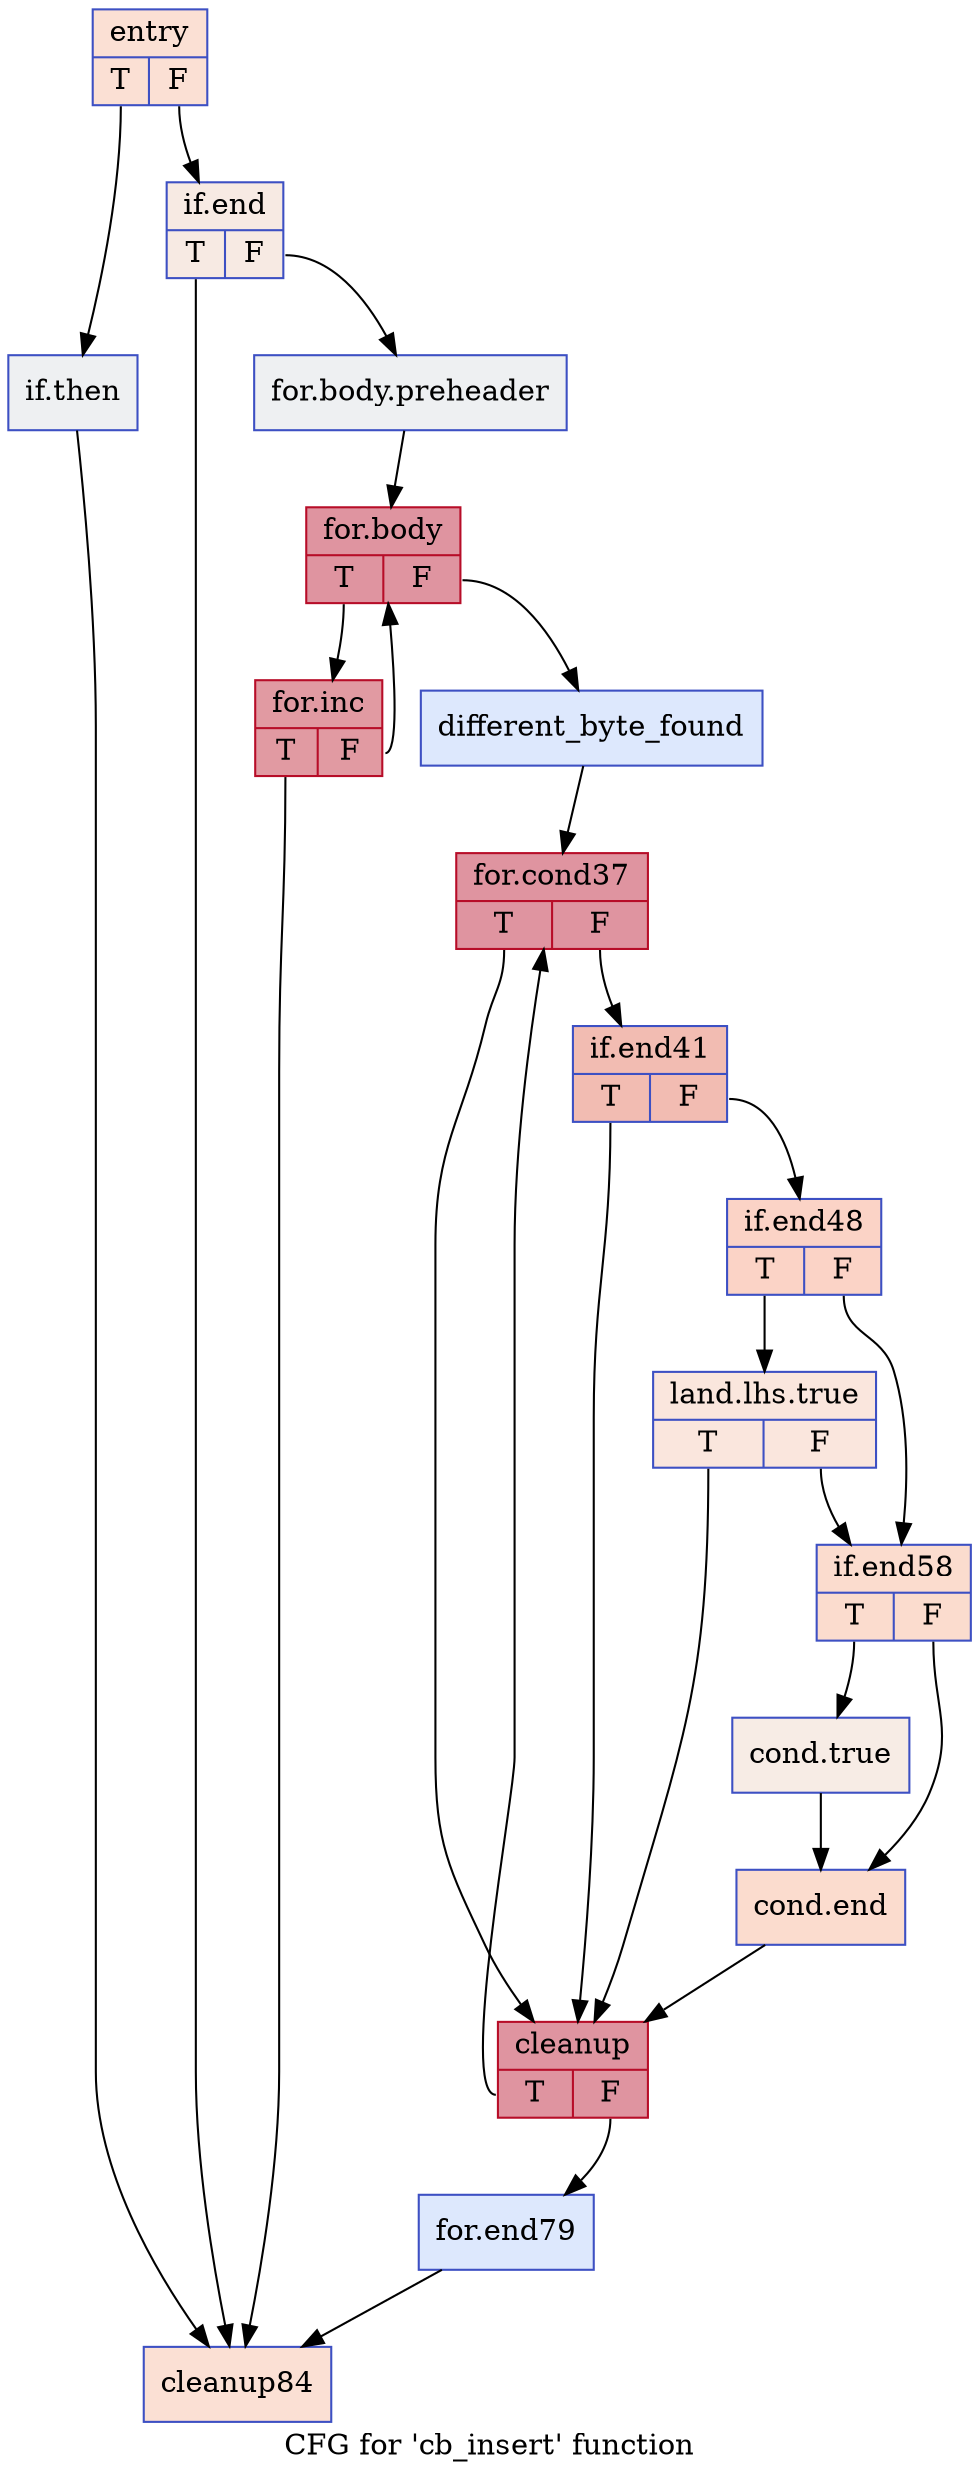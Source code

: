 digraph "CFG for 'cb_insert' function" {
	label="CFG for 'cb_insert' function";

	Node0x7fe7c3a232f0 [shape=record,color="#3d50c3ff", style=filled, fillcolor="#f7b99e70",label="{entry|{<s0>T|<s1>F}}"];
	Node0x7fe7c3a232f0:s0 -> Node0x7fe7c3a24ee0;
	Node0x7fe7c3a232f0:s1 -> Node0x7fe7c3a24f90;
	Node0x7fe7c3a24ee0 [shape=record,color="#3d50c3ff", style=filled, fillcolor="#d9dce170",label="{if.then}"];
	Node0x7fe7c3a24ee0 -> Node0x7fe7c3a253e0;
	Node0x7fe7c3a24f90 [shape=record,color="#3d50c3ff", style=filled, fillcolor="#eed0c070",label="{if.end|{<s0>T|<s1>F}}"];
	Node0x7fe7c3a24f90:s0 -> Node0x7fe7c3a253e0;
	Node0x7fe7c3a24f90:s1 -> Node0x7fe7c3a26460;
	Node0x7fe7c3a26460 [shape=record,color="#3d50c3ff", style=filled, fillcolor="#d9dce170",label="{for.body.preheader}"];
	Node0x7fe7c3a26460 -> Node0x7fe7c3a230d0;
	Node0x7fe7c3a230d0 [shape=record,color="#b70d28ff", style=filled, fillcolor="#b70d2870",label="{for.body|{<s0>T|<s1>F}}"];
	Node0x7fe7c3a230d0:s0 -> Node0x7fe7c3a26720;
	Node0x7fe7c3a230d0:s1 -> Node0x7fe7c3a27570;
	Node0x7fe7c3a26720 [shape=record,color="#b70d28ff", style=filled, fillcolor="#bb1b2c70",label="{for.inc|{<s0>T|<s1>F}}"];
	Node0x7fe7c3a26720:s0 -> Node0x7fe7c3a253e0;
	Node0x7fe7c3a26720:s1 -> Node0x7fe7c3a230d0;
	Node0x7fe7c3a27570 [shape=record,color="#3d50c3ff", style=filled, fillcolor="#b2ccfb70",label="{different_byte_found}"];
	Node0x7fe7c3a27570 -> Node0x7fe7c3807030;
	Node0x7fe7c3807030 [shape=record,color="#b70d28ff", style=filled, fillcolor="#b70d2870",label="{for.cond37|{<s0>T|<s1>F}}"];
	Node0x7fe7c3807030:s0 -> Node0x7fe7c3807260;
	Node0x7fe7c3807030:s1 -> Node0x7fe7c3807d90;
	Node0x7fe7c3807d90 [shape=record,color="#3d50c3ff", style=filled, fillcolor="#e1675170",label="{if.end41|{<s0>T|<s1>F}}"];
	Node0x7fe7c3807d90:s0 -> Node0x7fe7c3807260;
	Node0x7fe7c3807d90:s1 -> Node0x7fe7c3808db0;
	Node0x7fe7c3808db0 [shape=record,color="#3d50c3ff", style=filled, fillcolor="#f59c7d70",label="{if.end48|{<s0>T|<s1>F}}"];
	Node0x7fe7c3808db0:s0 -> Node0x7fe7c38091c0;
	Node0x7fe7c3808db0:s1 -> Node0x7fe7c3809220;
	Node0x7fe7c38091c0 [shape=record,color="#3d50c3ff", style=filled, fillcolor="#f3c7b170",label="{land.lhs.true|{<s0>T|<s1>F}}"];
	Node0x7fe7c38091c0:s0 -> Node0x7fe7c3807260;
	Node0x7fe7c38091c0:s1 -> Node0x7fe7c3809220;
	Node0x7fe7c3809220 [shape=record,color="#3d50c3ff", style=filled, fillcolor="#f7af9170",label="{if.end58|{<s0>T|<s1>F}}"];
	Node0x7fe7c3809220:s0 -> Node0x7fe7c3809e20;
	Node0x7fe7c3809220:s1 -> Node0x7fe7c3809e80;
	Node0x7fe7c3809e20 [shape=record,color="#3d50c3ff", style=filled, fillcolor="#ecd3c570",label="{cond.true}"];
	Node0x7fe7c3809e20 -> Node0x7fe7c3809e80;
	Node0x7fe7c3809e80 [shape=record,color="#3d50c3ff", style=filled, fillcolor="#f7af9170",label="{cond.end}"];
	Node0x7fe7c3809e80 -> Node0x7fe7c3807260;
	Node0x7fe7c3807260 [shape=record,color="#b70d28ff", style=filled, fillcolor="#b70d2870",label="{cleanup|{<s0>T|<s1>F}}"];
	Node0x7fe7c3807260:s0 -> Node0x7fe7c3807030;
	Node0x7fe7c3807260:s1 -> Node0x7fe7c380b970;
	Node0x7fe7c380b970 [shape=record,color="#3d50c3ff", style=filled, fillcolor="#b2ccfb70",label="{for.end79}"];
	Node0x7fe7c380b970 -> Node0x7fe7c3a253e0;
	Node0x7fe7c3a253e0 [shape=record,color="#3d50c3ff", style=filled, fillcolor="#f7b99e70",label="{cleanup84}"];
}
